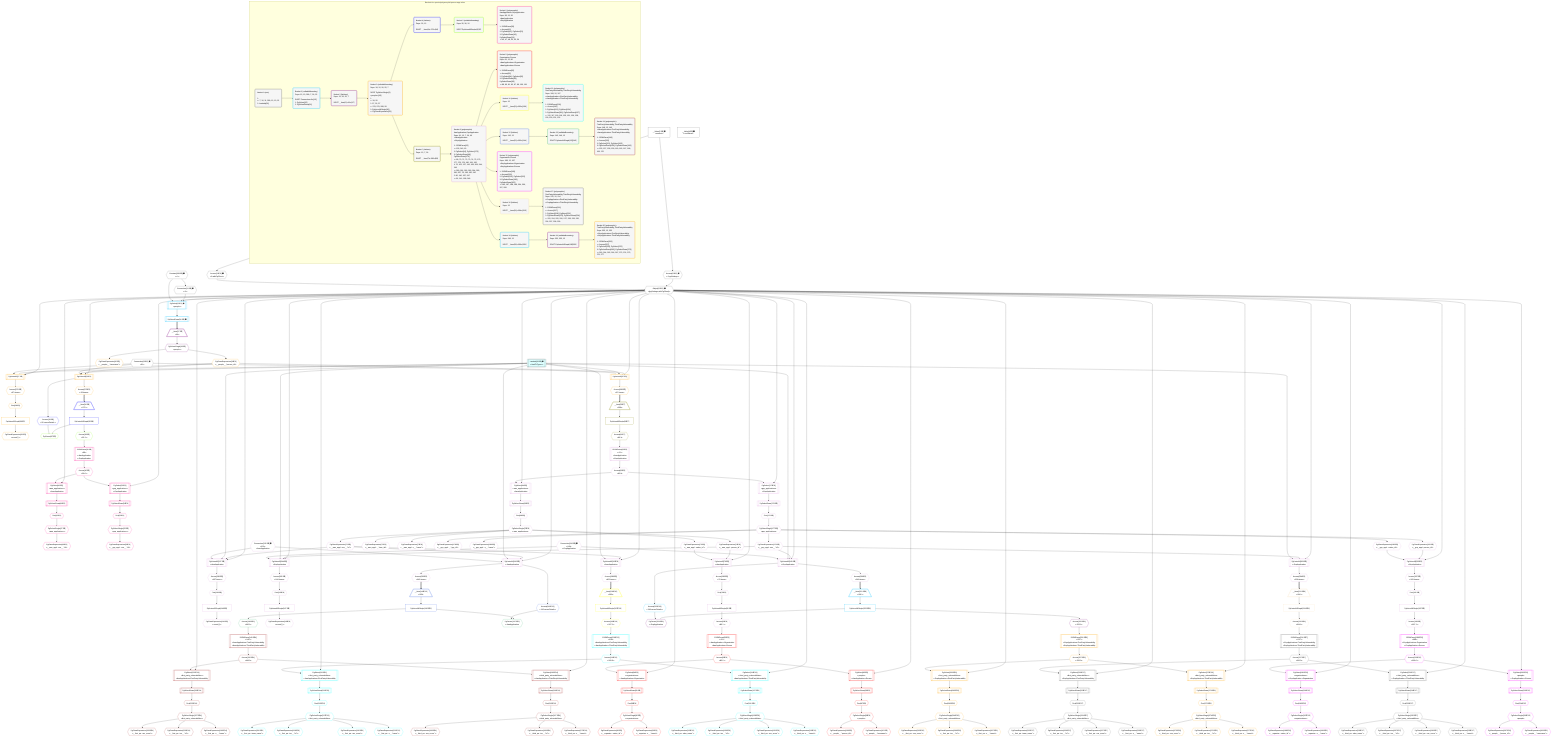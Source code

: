 %%{init: {'themeVariables': { 'fontSize': '12px'}}}%%
graph TD
    classDef path fill:#eee,stroke:#000,color:#000
    classDef plan fill:#fff,stroke-width:1px,color:#000
    classDef itemplan fill:#fff,stroke-width:2px,color:#000
    classDef unbatchedplan fill:#dff,stroke-width:1px,color:#000
    classDef sideeffectplan fill:#fcc,stroke-width:2px,color:#000
    classDef bucket fill:#f6f6f6,color:#000,stroke-width:2px,text-align:left


    %% plan dependencies
    Connection13{{"Connection[13∈0] ➊<br />ᐸ9ᐳ"}}:::plan
    Constant289{{"Constant[289∈0] ➊<br />ᐸ4ᐳ"}}:::plan
    Constant289 --> Connection13
    Connection25{{"Connection[25∈0] ➊<br />ᐸ21ᐳ"}}:::plan
    Object12{{"Object[12∈0] ➊<br />ᐸ{pgSettings,withPgClient}ᐳ"}}:::plan
    Access10{{"Access[10∈0] ➊<br />ᐸ2.pgSettingsᐳ"}}:::plan
    Access11{{"Access[11∈0] ➊<br />ᐸ2.withPgClientᐳ"}}:::plan
    Access10 & Access11 --> Object12
    __Value2["__Value[2∈0] ➊<br />ᐸcontextᐳ"]:::plan
    __Value2 --> Access10
    __Value2 --> Access11
    Lambda26[["Lambda[26∈0] ➊<br />ᐸlimitToTypesᐳ"]]:::unbatchedplan
    __Value4["__Value[4∈0] ➊<br />ᐸrootValueᐳ"]:::plan
    PgSelect15[["PgSelect[15∈1] ➊<br />ᐸpeopleᐳ"]]:::plan
    Object12 & Connection13 & Constant289 --> PgSelect15
    PgSelectRows16[["PgSelectRows[16∈1] ➊"]]:::plan
    PgSelect15 --> PgSelectRows16
    __Item17[/"__Item[17∈2]<br />ᐸ16ᐳ"\]:::itemplan
    PgSelectRows16 ==> __Item17
    PgSelectSingle18{{"PgSelectSingle[18∈2]<br />ᐸpeopleᐳ"}}:::plan
    __Item17 --> PgSelectSingle18
    PgUnionAll32[["PgUnionAll[32∈3]"]]:::plan
    PgClassExpression19{{"PgClassExpression[19∈3]<br />ᐸ__people__.”person_id”ᐳ"}}:::plan
    Object12 & PgClassExpression19 & Lambda26 & Connection25 --> PgUnionAll32
    PgUnionAll57[["PgUnionAll[57∈3]"]]:::plan
    Object12 & PgClassExpression19 & Lambda26 & Connection25 --> PgUnionAll57
    PgUnionAll27[["PgUnionAll[27∈3]"]]:::plan
    Object12 & PgClassExpression19 & Lambda26 & Connection25 --> PgUnionAll27
    PgSelectSingle18 --> PgClassExpression19
    PgClassExpression20{{"PgClassExpression[20∈3]<br />ᐸ__people__.”username”ᐳ"}}:::plan
    PgSelectSingle18 --> PgClassExpression20
    First28{{"First[28∈3]"}}:::plan
    Access278{{"Access[278∈3]<br />ᐸ27.itemsᐳ"}}:::plan
    Access278 --> First28
    PgUnionAllSingle30["PgUnionAllSingle[30∈3]"]:::plan
    First28 --> PgUnionAllSingle30
    PgClassExpression31{{"PgClassExpression[31∈3]<br />ᐸcount(*)ᐳ"}}:::plan
    PgUnionAllSingle30 --> PgClassExpression31
    PgUnionAll27 --> Access278
    Access279{{"Access[279∈3]<br />ᐸ32.itemsᐳ"}}:::plan
    PgUnionAll32 --> Access279
    Access288{{"Access[288∈3]<br />ᐸ57.itemsᐳ"}}:::plan
    PgUnionAll57 --> Access288
    __Item34[/"__Item[34∈4]<br />ᐸ279ᐳ"\]:::itemplan
    Access279 ==> __Item34
    PgUnionAllSingle35["PgUnionAllSingle[35∈4]"]:::plan
    __Item34 --> PgUnionAllSingle35
    Access36{{"Access[36∈4]<br />ᐸ32.cursorDetailsᐳ"}}:::plan
    PgUnionAll32 --> Access36
    PgCursor37{{"PgCursor[37∈5]"}}:::plan
    PgUnionAllSingle35 & Access36 --> PgCursor37
    Access38{{"Access[38∈5]<br />ᐸ35.1ᐳ"}}:::plan
    PgUnionAllSingle35 --> Access38
    PgSelect41[["PgSelect[41∈6]<br />ᐸaws_applicationsᐳ<br />ᐳAwsApplication"]]:::plan
    Access40{{"Access[40∈6]<br />ᐸ39.0ᐳ"}}:::plan
    Object12 & Access40 --> PgSelect41
    PgSelect51[["PgSelect[51∈6]<br />ᐸgcp_applicationsᐳ<br />ᐳGcpApplication"]]:::plan
    Object12 & Access40 --> PgSelect51
    JSONParse39[["JSONParse[39∈6]<br />ᐸ38ᐳ<br />ᐳAwsApplication<br />ᐳGcpApplication"]]:::plan
    Access38 --> JSONParse39
    JSONParse39 --> Access40
    First45{{"First[45∈6]"}}:::plan
    PgSelectRows46[["PgSelectRows[46∈6]"]]:::plan
    PgSelectRows46 --> First45
    PgSelect41 --> PgSelectRows46
    PgSelectSingle47{{"PgSelectSingle[47∈6]<br />ᐸaws_applicationsᐳ"}}:::plan
    First45 --> PgSelectSingle47
    PgClassExpression48{{"PgClassExpression[48∈6]<br />ᐸ__aws_appl...ons__.”id”ᐳ"}}:::plan
    PgSelectSingle47 --> PgClassExpression48
    First53{{"First[53∈6]"}}:::plan
    PgSelectRows54[["PgSelectRows[54∈6]"]]:::plan
    PgSelectRows54 --> First53
    PgSelect51 --> PgSelectRows54
    PgSelectSingle55{{"PgSelectSingle[55∈6]<br />ᐸgcp_applicationsᐳ"}}:::plan
    First53 --> PgSelectSingle55
    PgClassExpression56{{"PgClassExpression[56∈6]<br />ᐸ__gcp_appl...ons__.”id”ᐳ"}}:::plan
    PgSelectSingle55 --> PgClassExpression56
    __Item59[/"__Item[59∈7]<br />ᐸ288ᐳ"\]:::itemplan
    Access288 ==> __Item59
    PgUnionAllSingle60["PgUnionAllSingle[60∈7]"]:::plan
    __Item59 --> PgUnionAllSingle60
    Access61{{"Access[61∈7]<br />ᐸ60.1ᐳ"}}:::plan
    PgUnionAllSingle60 --> Access61
    PgUnionAll142[["PgUnionAll[142∈8]<br />ᐳAwsApplication"]]:::plan
    PgClassExpression72{{"PgClassExpression[72∈8]<br />ᐸ__aws_appl...ons__.”id”ᐳ"}}:::plan
    Connection135{{"Connection[135∈8] ➊<br />ᐸ133ᐳ<br />ᐳAwsApplication"}}:::plan
    Object12 & PgClassExpression72 & Lambda26 & Connection135 --> PgUnionAll142
    PgUnionAll249[["PgUnionAll[249∈8]<br />ᐳGcpApplication"]]:::plan
    PgClassExpression179{{"PgClassExpression[179∈8]<br />ᐸ__gcp_appl...ons__.”id”ᐳ"}}:::plan
    Connection242{{"Connection[242∈8] ➊<br />ᐸ240ᐳ<br />ᐳGcpApplication"}}:::plan
    Object12 & PgClassExpression179 & Lambda26 & Connection242 --> PgUnionAll249
    PgUnionAll102[["PgUnionAll[102∈8]<br />ᐳAwsApplication"]]:::plan
    Object12 & PgClassExpression72 & Lambda26 --> PgUnionAll102
    PgUnionAll209[["PgUnionAll[209∈8]<br />ᐳGcpApplication"]]:::plan
    Object12 & PgClassExpression179 & Lambda26 --> PgUnionAll209
    PgUnionAll137[["PgUnionAll[137∈8]<br />ᐳAwsApplication"]]:::plan
    Object12 & PgClassExpression72 & Lambda26 & Connection135 --> PgUnionAll137
    PgUnionAll244[["PgUnionAll[244∈8]<br />ᐳGcpApplication"]]:::plan
    Object12 & PgClassExpression179 & Lambda26 & Connection242 --> PgUnionAll244
    PgUnionAll76[["PgUnionAll[76∈8]<br />ᐳAwsApplication"]]:::plan
    PgClassExpression74{{"PgClassExpression[74∈8]<br />ᐸ__aws_appl...person_id”ᐳ"}}:::plan
    PgClassExpression75{{"PgClassExpression[75∈8]<br />ᐸ__aws_appl...zation_id”ᐳ"}}:::plan
    Object12 & PgClassExpression74 & PgClassExpression75 --> PgUnionAll76
    PgUnionAll183[["PgUnionAll[183∈8]<br />ᐳGcpApplication"]]:::plan
    PgClassExpression181{{"PgClassExpression[181∈8]<br />ᐸ__gcp_appl...person_id”ᐳ"}}:::plan
    PgClassExpression182{{"PgClassExpression[182∈8]<br />ᐸ__gcp_appl...zation_id”ᐳ"}}:::plan
    Object12 & PgClassExpression181 & PgClassExpression182 --> PgUnionAll183
    PgSelect64[["PgSelect[64∈8]<br />ᐸaws_applicationsᐳ<br />ᐳAwsApplication"]]:::plan
    Access63{{"Access[63∈8]<br />ᐸ62.0ᐳ"}}:::plan
    Object12 & Access63 --> PgSelect64
    PgSelect173[["PgSelect[173∈8]<br />ᐸgcp_applicationsᐳ<br />ᐳGcpApplication"]]:::plan
    Object12 & Access63 --> PgSelect173
    JSONParse62[["JSONParse[62∈8]<br />ᐸ61ᐳ<br />ᐳAwsApplication<br />ᐳGcpApplication"]]:::plan
    Access61 --> JSONParse62
    JSONParse62 --> Access63
    First68{{"First[68∈8]"}}:::plan
    PgSelectRows69[["PgSelectRows[69∈8]"]]:::plan
    PgSelectRows69 --> First68
    PgSelect64 --> PgSelectRows69
    PgSelectSingle70{{"PgSelectSingle[70∈8]<br />ᐸaws_applicationsᐳ"}}:::plan
    First68 --> PgSelectSingle70
    PgClassExpression71{{"PgClassExpression[71∈8]<br />ᐸ__aws_appl..._.”aws_id”ᐳ"}}:::plan
    PgSelectSingle70 --> PgClassExpression71
    PgSelectSingle70 --> PgClassExpression72
    PgClassExpression73{{"PgClassExpression[73∈8]<br />ᐸ__aws_appl...s__.”name”ᐳ"}}:::plan
    PgSelectSingle70 --> PgClassExpression73
    PgSelectSingle70 --> PgClassExpression74
    PgSelectSingle70 --> PgClassExpression75
    First78{{"First[78∈8]"}}:::plan
    Access283{{"Access[283∈8]<br />ᐸ76.itemsᐳ"}}:::plan
    Access283 --> First78
    PgUnionAllSingle80["PgUnionAllSingle[80∈8]"]:::plan
    First78 --> PgUnionAllSingle80
    Access81{{"Access[81∈8]<br />ᐸ80.1ᐳ"}}:::plan
    PgUnionAllSingle80 --> Access81
    First138{{"First[138∈8]"}}:::plan
    Access281{{"Access[281∈8]<br />ᐸ137.itemsᐳ"}}:::plan
    Access281 --> First138
    PgUnionAllSingle140["PgUnionAllSingle[140∈8]"]:::plan
    First138 --> PgUnionAllSingle140
    PgClassExpression141{{"PgClassExpression[141∈8]<br />ᐸcount(*)ᐳ"}}:::plan
    PgUnionAllSingle140 --> PgClassExpression141
    First175{{"First[175∈8]"}}:::plan
    PgSelectRows176[["PgSelectRows[176∈8]"]]:::plan
    PgSelectRows176 --> First175
    PgSelect173 --> PgSelectRows176
    PgSelectSingle177{{"PgSelectSingle[177∈8]<br />ᐸgcp_applicationsᐳ"}}:::plan
    First175 --> PgSelectSingle177
    PgClassExpression178{{"PgClassExpression[178∈8]<br />ᐸ__gcp_appl..._.”gcp_id”ᐳ"}}:::plan
    PgSelectSingle177 --> PgClassExpression178
    PgSelectSingle177 --> PgClassExpression179
    PgClassExpression180{{"PgClassExpression[180∈8]<br />ᐸ__gcp_appl...s__.”name”ᐳ"}}:::plan
    PgSelectSingle177 --> PgClassExpression180
    PgSelectSingle177 --> PgClassExpression181
    PgSelectSingle177 --> PgClassExpression182
    First185{{"First[185∈8]"}}:::plan
    Access287{{"Access[287∈8]<br />ᐸ183.itemsᐳ"}}:::plan
    Access287 --> First185
    PgUnionAllSingle187["PgUnionAllSingle[187∈8]"]:::plan
    First185 --> PgUnionAllSingle187
    Access188{{"Access[188∈8]<br />ᐸ187.1ᐳ"}}:::plan
    PgUnionAllSingle187 --> Access188
    First245{{"First[245∈8]"}}:::plan
    Access285{{"Access[285∈8]<br />ᐸ244.itemsᐳ"}}:::plan
    Access285 --> First245
    PgUnionAllSingle247["PgUnionAllSingle[247∈8]"]:::plan
    First245 --> PgUnionAllSingle247
    PgClassExpression248{{"PgClassExpression[248∈8]<br />ᐸcount(*)ᐳ"}}:::plan
    PgUnionAllSingle247 --> PgClassExpression248
    Access280{{"Access[280∈8]<br />ᐸ102.itemsᐳ"}}:::plan
    PgUnionAll102 --> Access280
    PgUnionAll137 --> Access281
    Access282{{"Access[282∈8]<br />ᐸ142.itemsᐳ"}}:::plan
    PgUnionAll142 --> Access282
    PgUnionAll76 --> Access283
    Access284{{"Access[284∈8]<br />ᐸ209.itemsᐳ"}}:::plan
    PgUnionAll209 --> Access284
    PgUnionAll244 --> Access285
    Access286{{"Access[286∈8]<br />ᐸ249.itemsᐳ"}}:::plan
    PgUnionAll249 --> Access286
    PgUnionAll183 --> Access287
    PgSelect84[["PgSelect[84∈9]<br />ᐸorganizationsᐳ<br />ᐳAwsApplicationᐳOrganization"]]:::plan
    Access83{{"Access[83∈9]<br />ᐸ82.0ᐳ"}}:::plan
    Object12 & Access83 --> PgSelect84
    PgSelect95[["PgSelect[95∈9]<br />ᐸpeopleᐳ<br />ᐳAwsApplicationᐳPerson"]]:::plan
    Object12 & Access83 --> PgSelect95
    JSONParse82[["JSONParse[82∈9]<br />ᐸ81ᐳ<br />ᐳAwsApplicationᐳOrganization<br />ᐳAwsApplicationᐳPerson"]]:::plan
    Access81 --> JSONParse82
    JSONParse82 --> Access83
    First88{{"First[88∈9]"}}:::plan
    PgSelectRows89[["PgSelectRows[89∈9]"]]:::plan
    PgSelectRows89 --> First88
    PgSelect84 --> PgSelectRows89
    PgSelectSingle90{{"PgSelectSingle[90∈9]<br />ᐸorganizationsᐳ"}}:::plan
    First88 --> PgSelectSingle90
    PgClassExpression91{{"PgClassExpression[91∈9]<br />ᐸ__organiza...zation_id”ᐳ"}}:::plan
    PgSelectSingle90 --> PgClassExpression91
    PgClassExpression92{{"PgClassExpression[92∈9]<br />ᐸ__organiza...s__.”name”ᐳ"}}:::plan
    PgSelectSingle90 --> PgClassExpression92
    First97{{"First[97∈9]"}}:::plan
    PgSelectRows98[["PgSelectRows[98∈9]"]]:::plan
    PgSelectRows98 --> First97
    PgSelect95 --> PgSelectRows98
    PgSelectSingle99{{"PgSelectSingle[99∈9]<br />ᐸpeopleᐳ"}}:::plan
    First97 --> PgSelectSingle99
    PgClassExpression100{{"PgClassExpression[100∈9]<br />ᐸ__people__.”person_id”ᐳ"}}:::plan
    PgSelectSingle99 --> PgClassExpression100
    PgClassExpression101{{"PgClassExpression[101∈9]<br />ᐸ__people__.”username”ᐳ"}}:::plan
    PgSelectSingle99 --> PgClassExpression101
    __Item106[/"__Item[106∈10]<br />ᐸ280ᐳ"\]:::itemplan
    Access280 ==> __Item106
    PgUnionAllSingle107["PgUnionAllSingle[107∈10]"]:::plan
    __Item106 --> PgUnionAllSingle107
    Access108{{"Access[108∈10]<br />ᐸ107.1ᐳ"}}:::plan
    PgUnionAllSingle107 --> Access108
    PgSelect111[["PgSelect[111∈11]<br />ᐸfirst_party_vulnerabilitiesᐳ<br />ᐳAwsApplicationᐳFirstPartyVulnerability"]]:::plan
    Access110{{"Access[110∈11]<br />ᐸ109.0ᐳ"}}:::plan
    Object12 & Access110 --> PgSelect111
    PgSelect124[["PgSelect[124∈11]<br />ᐸthird_party_vulnerabilitiesᐳ<br />ᐳAwsApplicationᐳThirdPartyVulnerability"]]:::plan
    Object12 & Access110 --> PgSelect124
    JSONParse109[["JSONParse[109∈11]<br />ᐸ108ᐳ<br />ᐳAwsApplicationᐳFirstPartyVulnerability<br />ᐳAwsApplicationᐳThirdPartyVulnerability"]]:::plan
    Access108 --> JSONParse109
    JSONParse109 --> Access110
    First115{{"First[115∈11]"}}:::plan
    PgSelectRows116[["PgSelectRows[116∈11]"]]:::plan
    PgSelectRows116 --> First115
    PgSelect111 --> PgSelectRows116
    PgSelectSingle117{{"PgSelectSingle[117∈11]<br />ᐸfirst_party_vulnerabilitiesᐳ"}}:::plan
    First115 --> PgSelectSingle117
    PgClassExpression118{{"PgClassExpression[118∈11]<br />ᐸ__first_pa...team_name”ᐳ"}}:::plan
    PgSelectSingle117 --> PgClassExpression118
    PgClassExpression119{{"PgClassExpression[119∈11]<br />ᐸ__first_pa...ies__.”id”ᐳ"}}:::plan
    PgSelectSingle117 --> PgClassExpression119
    PgClassExpression120{{"PgClassExpression[120∈11]<br />ᐸ__first_pa...vss_score”ᐳ"}}:::plan
    PgSelectSingle117 --> PgClassExpression120
    PgClassExpression121{{"PgClassExpression[121∈11]<br />ᐸ__first_pa...s__.”name”ᐳ"}}:::plan
    PgSelectSingle117 --> PgClassExpression121
    First126{{"First[126∈11]"}}:::plan
    PgSelectRows127[["PgSelectRows[127∈11]"]]:::plan
    PgSelectRows127 --> First126
    PgSelect124 --> PgSelectRows127
    PgSelectSingle128{{"PgSelectSingle[128∈11]<br />ᐸthird_party_vulnerabilitiesᐳ"}}:::plan
    First126 --> PgSelectSingle128
    PgClassExpression129{{"PgClassExpression[129∈11]<br />ᐸ__third_pa...ndor_name”ᐳ"}}:::plan
    PgSelectSingle128 --> PgClassExpression129
    PgClassExpression130{{"PgClassExpression[130∈11]<br />ᐸ__third_pa...ies__.”id”ᐳ"}}:::plan
    PgSelectSingle128 --> PgClassExpression130
    PgClassExpression131{{"PgClassExpression[131∈11]<br />ᐸ__third_pa...vss_score”ᐳ"}}:::plan
    PgSelectSingle128 --> PgClassExpression131
    PgClassExpression132{{"PgClassExpression[132∈11]<br />ᐸ__third_pa...s__.”name”ᐳ"}}:::plan
    PgSelectSingle128 --> PgClassExpression132
    __Item144[/"__Item[144∈12]<br />ᐸ282ᐳ"\]:::itemplan
    Access282 ==> __Item144
    PgUnionAllSingle145["PgUnionAllSingle[145∈12]"]:::plan
    __Item144 --> PgUnionAllSingle145
    Access146{{"Access[146∈12]<br />ᐸ142.cursorDetailsᐳ"}}:::plan
    PgUnionAll142 --> Access146
    PgCursor147{{"PgCursor[147∈13]<br />ᐳAwsApplication"}}:::plan
    PgUnionAllSingle145 & Access146 --> PgCursor147
    Access148{{"Access[148∈13]<br />ᐸ145.1ᐳ"}}:::plan
    PgUnionAllSingle145 --> Access148
    PgSelect151[["PgSelect[151∈14]<br />ᐸfirst_party_vulnerabilitiesᐳ<br />ᐳAwsApplicationᐳFirstPartyVulnerability"]]:::plan
    Access150{{"Access[150∈14]<br />ᐸ149.0ᐳ"}}:::plan
    Object12 & Access150 --> PgSelect151
    PgSelect163[["PgSelect[163∈14]<br />ᐸthird_party_vulnerabilitiesᐳ<br />ᐳAwsApplicationᐳThirdPartyVulnerability"]]:::plan
    Object12 & Access150 --> PgSelect163
    JSONParse149[["JSONParse[149∈14]<br />ᐸ148ᐳ<br />ᐳAwsApplicationᐳFirstPartyVulnerability<br />ᐳAwsApplicationᐳThirdPartyVulnerability"]]:::plan
    Access148 --> JSONParse149
    JSONParse149 --> Access150
    First155{{"First[155∈14]"}}:::plan
    PgSelectRows156[["PgSelectRows[156∈14]"]]:::plan
    PgSelectRows156 --> First155
    PgSelect151 --> PgSelectRows156
    PgSelectSingle157{{"PgSelectSingle[157∈14]<br />ᐸfirst_party_vulnerabilitiesᐳ"}}:::plan
    First155 --> PgSelectSingle157
    PgClassExpression158{{"PgClassExpression[158∈14]<br />ᐸ__first_pa...vss_score”ᐳ"}}:::plan
    PgSelectSingle157 --> PgClassExpression158
    PgClassExpression159{{"PgClassExpression[159∈14]<br />ᐸ__first_pa...ies__.”id”ᐳ"}}:::plan
    PgSelectSingle157 --> PgClassExpression159
    PgClassExpression160{{"PgClassExpression[160∈14]<br />ᐸ__first_pa...s__.”name”ᐳ"}}:::plan
    PgSelectSingle157 --> PgClassExpression160
    First165{{"First[165∈14]"}}:::plan
    PgSelectRows166[["PgSelectRows[166∈14]"]]:::plan
    PgSelectRows166 --> First165
    PgSelect163 --> PgSelectRows166
    PgSelectSingle167{{"PgSelectSingle[167∈14]<br />ᐸthird_party_vulnerabilitiesᐳ"}}:::plan
    First165 --> PgSelectSingle167
    PgClassExpression168{{"PgClassExpression[168∈14]<br />ᐸ__third_pa...vss_score”ᐳ"}}:::plan
    PgSelectSingle167 --> PgClassExpression168
    PgClassExpression169{{"PgClassExpression[169∈14]<br />ᐸ__third_pa...ies__.”id”ᐳ"}}:::plan
    PgSelectSingle167 --> PgClassExpression169
    PgClassExpression170{{"PgClassExpression[170∈14]<br />ᐸ__third_pa...s__.”name”ᐳ"}}:::plan
    PgSelectSingle167 --> PgClassExpression170
    PgSelect191[["PgSelect[191∈15]<br />ᐸorganizationsᐳ<br />ᐳGcpApplicationᐳOrganization"]]:::plan
    Access190{{"Access[190∈15]<br />ᐸ189.0ᐳ"}}:::plan
    Object12 & Access190 --> PgSelect191
    PgSelect202[["PgSelect[202∈15]<br />ᐸpeopleᐳ<br />ᐳGcpApplicationᐳPerson"]]:::plan
    Object12 & Access190 --> PgSelect202
    JSONParse189[["JSONParse[189∈15]<br />ᐸ188ᐳ<br />ᐳGcpApplicationᐳOrganization<br />ᐳGcpApplicationᐳPerson"]]:::plan
    Access188 --> JSONParse189
    JSONParse189 --> Access190
    First195{{"First[195∈15]"}}:::plan
    PgSelectRows196[["PgSelectRows[196∈15]"]]:::plan
    PgSelectRows196 --> First195
    PgSelect191 --> PgSelectRows196
    PgSelectSingle197{{"PgSelectSingle[197∈15]<br />ᐸorganizationsᐳ"}}:::plan
    First195 --> PgSelectSingle197
    PgClassExpression198{{"PgClassExpression[198∈15]<br />ᐸ__organiza...zation_id”ᐳ"}}:::plan
    PgSelectSingle197 --> PgClassExpression198
    PgClassExpression199{{"PgClassExpression[199∈15]<br />ᐸ__organiza...s__.”name”ᐳ"}}:::plan
    PgSelectSingle197 --> PgClassExpression199
    First204{{"First[204∈15]"}}:::plan
    PgSelectRows205[["PgSelectRows[205∈15]"]]:::plan
    PgSelectRows205 --> First204
    PgSelect202 --> PgSelectRows205
    PgSelectSingle206{{"PgSelectSingle[206∈15]<br />ᐸpeopleᐳ"}}:::plan
    First204 --> PgSelectSingle206
    PgClassExpression207{{"PgClassExpression[207∈15]<br />ᐸ__people__.”person_id”ᐳ"}}:::plan
    PgSelectSingle206 --> PgClassExpression207
    PgClassExpression208{{"PgClassExpression[208∈15]<br />ᐸ__people__.”username”ᐳ"}}:::plan
    PgSelectSingle206 --> PgClassExpression208
    __Item213[/"__Item[213∈16]<br />ᐸ284ᐳ"\]:::itemplan
    Access284 ==> __Item213
    PgUnionAllSingle214["PgUnionAllSingle[214∈16]"]:::plan
    __Item213 --> PgUnionAllSingle214
    Access215{{"Access[215∈16]<br />ᐸ214.1ᐳ"}}:::plan
    PgUnionAllSingle214 --> Access215
    PgSelect218[["PgSelect[218∈17]<br />ᐸfirst_party_vulnerabilitiesᐳ<br />ᐳGcpApplicationᐳFirstPartyVulnerability"]]:::plan
    Access217{{"Access[217∈17]<br />ᐸ216.0ᐳ"}}:::plan
    Object12 & Access217 --> PgSelect218
    PgSelect231[["PgSelect[231∈17]<br />ᐸthird_party_vulnerabilitiesᐳ<br />ᐳGcpApplicationᐳThirdPartyVulnerability"]]:::plan
    Object12 & Access217 --> PgSelect231
    JSONParse216[["JSONParse[216∈17]<br />ᐸ215ᐳ<br />ᐳGcpApplicationᐳFirstPartyVulnerability<br />ᐳGcpApplicationᐳThirdPartyVulnerability"]]:::plan
    Access215 --> JSONParse216
    JSONParse216 --> Access217
    First222{{"First[222∈17]"}}:::plan
    PgSelectRows223[["PgSelectRows[223∈17]"]]:::plan
    PgSelectRows223 --> First222
    PgSelect218 --> PgSelectRows223
    PgSelectSingle224{{"PgSelectSingle[224∈17]<br />ᐸfirst_party_vulnerabilitiesᐳ"}}:::plan
    First222 --> PgSelectSingle224
    PgClassExpression225{{"PgClassExpression[225∈17]<br />ᐸ__first_pa...team_name”ᐳ"}}:::plan
    PgSelectSingle224 --> PgClassExpression225
    PgClassExpression226{{"PgClassExpression[226∈17]<br />ᐸ__first_pa...ies__.”id”ᐳ"}}:::plan
    PgSelectSingle224 --> PgClassExpression226
    PgClassExpression227{{"PgClassExpression[227∈17]<br />ᐸ__first_pa...vss_score”ᐳ"}}:::plan
    PgSelectSingle224 --> PgClassExpression227
    PgClassExpression228{{"PgClassExpression[228∈17]<br />ᐸ__first_pa...s__.”name”ᐳ"}}:::plan
    PgSelectSingle224 --> PgClassExpression228
    First233{{"First[233∈17]"}}:::plan
    PgSelectRows234[["PgSelectRows[234∈17]"]]:::plan
    PgSelectRows234 --> First233
    PgSelect231 --> PgSelectRows234
    PgSelectSingle235{{"PgSelectSingle[235∈17]<br />ᐸthird_party_vulnerabilitiesᐳ"}}:::plan
    First233 --> PgSelectSingle235
    PgClassExpression236{{"PgClassExpression[236∈17]<br />ᐸ__third_pa...ndor_name”ᐳ"}}:::plan
    PgSelectSingle235 --> PgClassExpression236
    PgClassExpression237{{"PgClassExpression[237∈17]<br />ᐸ__third_pa...ies__.”id”ᐳ"}}:::plan
    PgSelectSingle235 --> PgClassExpression237
    PgClassExpression238{{"PgClassExpression[238∈17]<br />ᐸ__third_pa...vss_score”ᐳ"}}:::plan
    PgSelectSingle235 --> PgClassExpression238
    PgClassExpression239{{"PgClassExpression[239∈17]<br />ᐸ__third_pa...s__.”name”ᐳ"}}:::plan
    PgSelectSingle235 --> PgClassExpression239
    __Item251[/"__Item[251∈18]<br />ᐸ286ᐳ"\]:::itemplan
    Access286 ==> __Item251
    PgUnionAllSingle252["PgUnionAllSingle[252∈18]"]:::plan
    __Item251 --> PgUnionAllSingle252
    Access253{{"Access[253∈18]<br />ᐸ249.cursorDetailsᐳ"}}:::plan
    PgUnionAll249 --> Access253
    PgCursor254{{"PgCursor[254∈19]<br />ᐳGcpApplication"}}:::plan
    PgUnionAllSingle252 & Access253 --> PgCursor254
    Access255{{"Access[255∈19]<br />ᐸ252.1ᐳ"}}:::plan
    PgUnionAllSingle252 --> Access255
    PgSelect258[["PgSelect[258∈20]<br />ᐸfirst_party_vulnerabilitiesᐳ<br />ᐳGcpApplicationᐳFirstPartyVulnerability"]]:::plan
    Access257{{"Access[257∈20]<br />ᐸ256.0ᐳ"}}:::plan
    Object12 & Access257 --> PgSelect258
    PgSelect270[["PgSelect[270∈20]<br />ᐸthird_party_vulnerabilitiesᐳ<br />ᐳGcpApplicationᐳThirdPartyVulnerability"]]:::plan
    Object12 & Access257 --> PgSelect270
    JSONParse256[["JSONParse[256∈20]<br />ᐸ255ᐳ<br />ᐳGcpApplicationᐳFirstPartyVulnerability<br />ᐳGcpApplicationᐳThirdPartyVulnerability"]]:::plan
    Access255 --> JSONParse256
    JSONParse256 --> Access257
    First262{{"First[262∈20]"}}:::plan
    PgSelectRows263[["PgSelectRows[263∈20]"]]:::plan
    PgSelectRows263 --> First262
    PgSelect258 --> PgSelectRows263
    PgSelectSingle264{{"PgSelectSingle[264∈20]<br />ᐸfirst_party_vulnerabilitiesᐳ"}}:::plan
    First262 --> PgSelectSingle264
    PgClassExpression265{{"PgClassExpression[265∈20]<br />ᐸ__first_pa...vss_score”ᐳ"}}:::plan
    PgSelectSingle264 --> PgClassExpression265
    PgClassExpression266{{"PgClassExpression[266∈20]<br />ᐸ__first_pa...ies__.”id”ᐳ"}}:::plan
    PgSelectSingle264 --> PgClassExpression266
    PgClassExpression267{{"PgClassExpression[267∈20]<br />ᐸ__first_pa...s__.”name”ᐳ"}}:::plan
    PgSelectSingle264 --> PgClassExpression267
    First272{{"First[272∈20]"}}:::plan
    PgSelectRows273[["PgSelectRows[273∈20]"]]:::plan
    PgSelectRows273 --> First272
    PgSelect270 --> PgSelectRows273
    PgSelectSingle274{{"PgSelectSingle[274∈20]<br />ᐸthird_party_vulnerabilitiesᐳ"}}:::plan
    First272 --> PgSelectSingle274
    PgClassExpression275{{"PgClassExpression[275∈20]<br />ᐸ__third_pa...vss_score”ᐳ"}}:::plan
    PgSelectSingle274 --> PgClassExpression275
    PgClassExpression276{{"PgClassExpression[276∈20]<br />ᐸ__third_pa...ies__.”id”ᐳ"}}:::plan
    PgSelectSingle274 --> PgClassExpression276
    PgClassExpression277{{"PgClassExpression[277∈20]<br />ᐸ__third_pa...s__.”name”ᐳ"}}:::plan
    PgSelectSingle274 --> PgClassExpression277

    %% define steps

    subgraph "Buckets for queries/polymorphic/person-app-vulns"
    Bucket0("Bucket 0 (root)<br /><br />1: <br />ᐳ: 7, 10, 11, 289, 12, 13, 25<br />2: Lambda[26]"):::bucket
    classDef bucket0 stroke:#696969
    class Bucket0,__Value2,__Value4,Access10,Access11,Object12,Connection13,Connection25,Lambda26,Constant289 bucket0
    Bucket1("Bucket 1 (nullableBoundary)<br />Deps: 12, 13, 289, 7, 26, 25<br /><br />ROOT Connectionᐸ9ᐳ[13]<br />1: PgSelect[15]<br />2: PgSelectRows[16]"):::bucket
    classDef bucket1 stroke:#00bfff
    class Bucket1,PgSelect15,PgSelectRows16 bucket1
    Bucket2("Bucket 2 (listItem)<br />Deps: 12, 26, 25, 7<br /><br />ROOT __Item{2}ᐸ16ᐳ[17]"):::bucket
    classDef bucket2 stroke:#7f007f
    class Bucket2,__Item17,PgSelectSingle18 bucket2
    Bucket3("Bucket 3 (nullableBoundary)<br />Deps: 18, 12, 26, 25, 7<br /><br />ROOT PgSelectSingle{2}ᐸpeopleᐳ[18]<br />1: <br />ᐳ: 19, 20<br />2: 27, 32, 57<br />ᐳ: 278, 279, 288, 28<br />3: PgUnionAllSingle[30]<br />ᐳ: PgClassExpression[31]"):::bucket
    classDef bucket3 stroke:#ffa500
    class Bucket3,PgClassExpression19,PgClassExpression20,PgUnionAll27,First28,PgUnionAllSingle30,PgClassExpression31,PgUnionAll32,PgUnionAll57,Access278,Access279,Access288 bucket3
    Bucket4("Bucket 4 (listItem)<br />Deps: 32, 12<br /><br />ROOT __Item{4}ᐸ279ᐳ[34]"):::bucket
    classDef bucket4 stroke:#0000ff
    class Bucket4,__Item34,PgUnionAllSingle35,Access36 bucket4
    Bucket5("Bucket 5 (nullableBoundary)<br />Deps: 35, 36, 12<br /><br />ROOT PgUnionAllSingle{4}[35]"):::bucket
    classDef bucket5 stroke:#7fff00
    class Bucket5,PgCursor37,Access38 bucket5
    Bucket6("Bucket 6 (polymorphic)<br />AwsApplication,GcpApplication<br />Deps: 38, 12, 35<br />ᐳAwsApplication<br />ᐳGcpApplication<br /><br />1: JSONParse[39]<br />ᐳ: Access[40]<br />2: PgSelect[41], PgSelect[51]<br />3: PgSelectRows[46], PgSelectRows[54]<br />ᐳ: 45, 47, 48, 53, 55, 56"):::bucket
    classDef bucket6 stroke:#ff1493
    class Bucket6,JSONParse39,Access40,PgSelect41,First45,PgSelectRows46,PgSelectSingle47,PgClassExpression48,PgSelect51,First53,PgSelectRows54,PgSelectSingle55,PgClassExpression56 bucket6
    Bucket7("Bucket 7 (listItem)<br />Deps: 12, 7, 26<br /><br />ROOT __Item{7}ᐸ288ᐳ[59]"):::bucket
    classDef bucket7 stroke:#808000
    class Bucket7,__Item59,PgUnionAllSingle60,Access61 bucket7
    Bucket8("Bucket 8 (polymorphic)<br />AwsApplication,GcpApplication<br />Deps: 61, 12, 7, 26, 60<br />ᐳAwsApplication<br />ᐳGcpApplication<br /><br />1: JSONParse[62]<br />ᐳ: 135, 242, 63<br />2: PgSelect[64], PgSelect[173]<br />3: PgSelectRows[69], PgSelectRows[176]<br />ᐳ: 68, 70, 71, 72, 73, 74, 75, 175, 177, 178, 179, 180, 181, 182<br />4: 76, 102, 137, 142, 183, 209, 244, 249<br />ᐳ: 280, 281, 282, 283, 284, 285, 286, 287, 78, 138, 185, 245<br />5: 80, 140, 187, 247<br />ᐳ: 81, 141, 188, 248"):::bucket
    classDef bucket8 stroke:#dda0dd
    class Bucket8,JSONParse62,Access63,PgSelect64,First68,PgSelectRows69,PgSelectSingle70,PgClassExpression71,PgClassExpression72,PgClassExpression73,PgClassExpression74,PgClassExpression75,PgUnionAll76,First78,PgUnionAllSingle80,Access81,PgUnionAll102,Connection135,PgUnionAll137,First138,PgUnionAllSingle140,PgClassExpression141,PgUnionAll142,PgSelect173,First175,PgSelectRows176,PgSelectSingle177,PgClassExpression178,PgClassExpression179,PgClassExpression180,PgClassExpression181,PgClassExpression182,PgUnionAll183,First185,PgUnionAllSingle187,Access188,PgUnionAll209,Connection242,PgUnionAll244,First245,PgUnionAllSingle247,PgClassExpression248,PgUnionAll249,Access280,Access281,Access282,Access283,Access284,Access285,Access286,Access287 bucket8
    Bucket9("Bucket 9 (polymorphic)<br />Organization,Person<br />Deps: 81, 12, 80<br />ᐳAwsApplicationᐳOrganization<br />ᐳAwsApplicationᐳPerson<br /><br />1: JSONParse[82]<br />ᐳ: Access[83]<br />2: PgSelect[84], PgSelect[95]<br />3: PgSelectRows[89], PgSelectRows[98]<br />ᐳ: 88, 90, 91, 92, 97, 99, 100, 101"):::bucket
    classDef bucket9 stroke:#ff0000
    class Bucket9,JSONParse82,Access83,PgSelect84,First88,PgSelectRows89,PgSelectSingle90,PgClassExpression91,PgClassExpression92,PgSelect95,First97,PgSelectRows98,PgSelectSingle99,PgClassExpression100,PgClassExpression101 bucket9
    Bucket10("Bucket 10 (listItem)<br />Deps: 12<br /><br />ROOT __Item{10}ᐸ280ᐳ[106]"):::bucket
    classDef bucket10 stroke:#ffff00
    class Bucket10,__Item106,PgUnionAllSingle107,Access108 bucket10
    Bucket11("Bucket 11 (polymorphic)<br />FirstPartyVulnerability,ThirdPartyVulnerability<br />Deps: 108, 12, 107<br />ᐳAwsApplicationᐳFirstPartyVulnerability<br />ᐳAwsApplicationᐳThirdPartyVulnerability<br /><br />1: JSONParse[109]<br />ᐳ: Access[110]<br />2: PgSelect[111], PgSelect[124]<br />3: PgSelectRows[116], PgSelectRows[127]<br />ᐳ: 115, 117, 118, 119, 120, 121, 126, 128, 129, 130, 131, 132"):::bucket
    classDef bucket11 stroke:#00ffff
    class Bucket11,JSONParse109,Access110,PgSelect111,First115,PgSelectRows116,PgSelectSingle117,PgClassExpression118,PgClassExpression119,PgClassExpression120,PgClassExpression121,PgSelect124,First126,PgSelectRows127,PgSelectSingle128,PgClassExpression129,PgClassExpression130,PgClassExpression131,PgClassExpression132 bucket11
    Bucket12("Bucket 12 (listItem)<br />Deps: 142, 12<br /><br />ROOT __Item{12}ᐸ282ᐳ[144]"):::bucket
    classDef bucket12 stroke:#4169e1
    class Bucket12,__Item144,PgUnionAllSingle145,Access146 bucket12
    Bucket13("Bucket 13 (nullableBoundary)<br />Deps: 145, 146, 12<br /><br />ROOT PgUnionAllSingle{12}[145]"):::bucket
    classDef bucket13 stroke:#3cb371
    class Bucket13,PgCursor147,Access148 bucket13
    Bucket14("Bucket 14 (polymorphic)<br />FirstPartyVulnerability,ThirdPartyVulnerability<br />Deps: 148, 12, 145<br />ᐳAwsApplicationᐳFirstPartyVulnerability<br />ᐳAwsApplicationᐳThirdPartyVulnerability<br /><br />1: JSONParse[149]<br />ᐳ: Access[150]<br />2: PgSelect[151], PgSelect[163]<br />3: PgSelectRows[156], PgSelectRows[166]<br />ᐳ: 155, 157, 158, 159, 160, 165, 167, 168, 169, 170"):::bucket
    classDef bucket14 stroke:#a52a2a
    class Bucket14,JSONParse149,Access150,PgSelect151,First155,PgSelectRows156,PgSelectSingle157,PgClassExpression158,PgClassExpression159,PgClassExpression160,PgSelect163,First165,PgSelectRows166,PgSelectSingle167,PgClassExpression168,PgClassExpression169,PgClassExpression170 bucket14
    Bucket15("Bucket 15 (polymorphic)<br />Organization,Person<br />Deps: 188, 12, 187<br />ᐳGcpApplicationᐳOrganization<br />ᐳGcpApplicationᐳPerson<br /><br />1: JSONParse[189]<br />ᐳ: Access[190]<br />2: PgSelect[191], PgSelect[202]<br />3: PgSelectRows[196], PgSelectRows[205]<br />ᐳ: 195, 197, 198, 199, 204, 206, 207, 208"):::bucket
    classDef bucket15 stroke:#ff00ff
    class Bucket15,JSONParse189,Access190,PgSelect191,First195,PgSelectRows196,PgSelectSingle197,PgClassExpression198,PgClassExpression199,PgSelect202,First204,PgSelectRows205,PgSelectSingle206,PgClassExpression207,PgClassExpression208 bucket15
    Bucket16("Bucket 16 (listItem)<br />Deps: 12<br /><br />ROOT __Item{16}ᐸ284ᐳ[213]"):::bucket
    classDef bucket16 stroke:#f5deb3
    class Bucket16,__Item213,PgUnionAllSingle214,Access215 bucket16
    Bucket17("Bucket 17 (polymorphic)<br />FirstPartyVulnerability,ThirdPartyVulnerability<br />Deps: 215, 12, 214<br />ᐳGcpApplicationᐳFirstPartyVulnerability<br />ᐳGcpApplicationᐳThirdPartyVulnerability<br /><br />1: JSONParse[216]<br />ᐳ: Access[217]<br />2: PgSelect[218], PgSelect[231]<br />3: PgSelectRows[223], PgSelectRows[234]<br />ᐳ: 222, 224, 225, 226, 227, 228, 233, 235, 236, 237, 238, 239"):::bucket
    classDef bucket17 stroke:#696969
    class Bucket17,JSONParse216,Access217,PgSelect218,First222,PgSelectRows223,PgSelectSingle224,PgClassExpression225,PgClassExpression226,PgClassExpression227,PgClassExpression228,PgSelect231,First233,PgSelectRows234,PgSelectSingle235,PgClassExpression236,PgClassExpression237,PgClassExpression238,PgClassExpression239 bucket17
    Bucket18("Bucket 18 (listItem)<br />Deps: 249, 12<br /><br />ROOT __Item{18}ᐸ286ᐳ[251]"):::bucket
    classDef bucket18 stroke:#00bfff
    class Bucket18,__Item251,PgUnionAllSingle252,Access253 bucket18
    Bucket19("Bucket 19 (nullableBoundary)<br />Deps: 252, 253, 12<br /><br />ROOT PgUnionAllSingle{18}[252]"):::bucket
    classDef bucket19 stroke:#7f007f
    class Bucket19,PgCursor254,Access255 bucket19
    Bucket20("Bucket 20 (polymorphic)<br />FirstPartyVulnerability,ThirdPartyVulnerability<br />Deps: 255, 12, 252<br />ᐳGcpApplicationᐳFirstPartyVulnerability<br />ᐳGcpApplicationᐳThirdPartyVulnerability<br /><br />1: JSONParse[256]<br />ᐳ: Access[257]<br />2: PgSelect[258], PgSelect[270]<br />3: PgSelectRows[263], PgSelectRows[273]<br />ᐳ: 262, 264, 265, 266, 267, 272, 274, 275, 276, 277"):::bucket
    classDef bucket20 stroke:#ffa500
    class Bucket20,JSONParse256,Access257,PgSelect258,First262,PgSelectRows263,PgSelectSingle264,PgClassExpression265,PgClassExpression266,PgClassExpression267,PgSelect270,First272,PgSelectRows273,PgSelectSingle274,PgClassExpression275,PgClassExpression276,PgClassExpression277 bucket20
    Bucket0 --> Bucket1
    Bucket1 --> Bucket2
    Bucket2 --> Bucket3
    Bucket3 --> Bucket4 & Bucket7
    Bucket4 --> Bucket5
    Bucket5 --> Bucket6
    Bucket7 --> Bucket8
    Bucket8 --> Bucket9 & Bucket10 & Bucket12 & Bucket15 & Bucket16 & Bucket18
    Bucket10 --> Bucket11
    Bucket12 --> Bucket13
    Bucket13 --> Bucket14
    Bucket16 --> Bucket17
    Bucket18 --> Bucket19
    Bucket19 --> Bucket20
    end